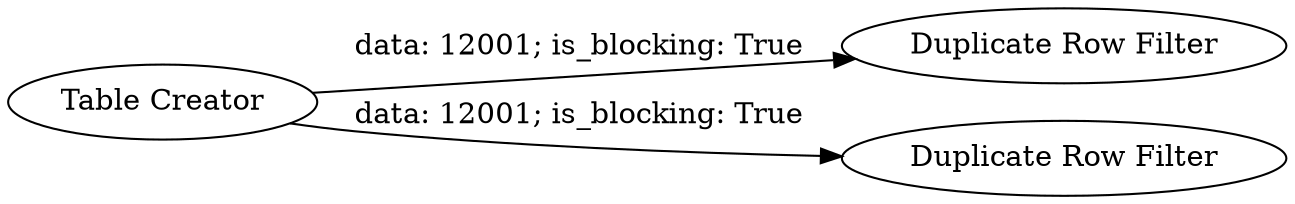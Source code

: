 digraph {
	"2959441473609446776_4" [label="Table Creator"]
	"2959441473609446776_6" [label="Duplicate Row Filter"]
	"2959441473609446776_5" [label="Duplicate Row Filter"]
	"2959441473609446776_4" -> "2959441473609446776_6" [label="data: 12001; is_blocking: True"]
	"2959441473609446776_4" -> "2959441473609446776_5" [label="data: 12001; is_blocking: True"]
	rankdir=LR
}
